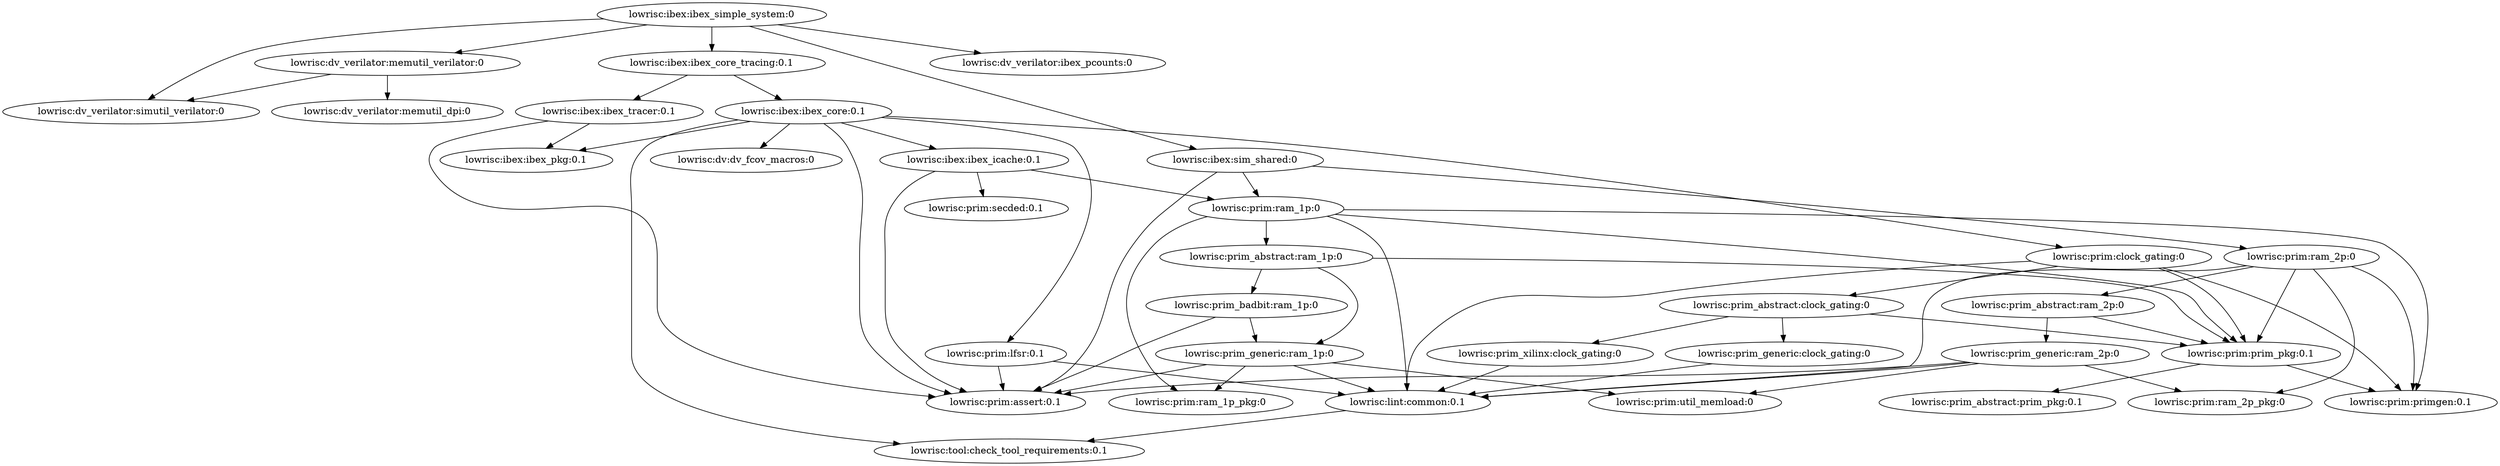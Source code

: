 digraph dependencies {
"lowrisc:ibex:ibex_simple_system:0"->"lowrisc:ibex:sim_shared:0"
"lowrisc:ibex:ibex_simple_system:0"->"lowrisc:dv_verilator:simutil_verilator:0"
"lowrisc:ibex:ibex_simple_system:0"->"lowrisc:dv_verilator:memutil_verilator:0"
"lowrisc:ibex:ibex_simple_system:0"->"lowrisc:ibex:ibex_core_tracing:0.1"
"lowrisc:ibex:ibex_simple_system:0"->"lowrisc:dv_verilator:ibex_pcounts:0"
"lowrisc:ibex:sim_shared:0"->"lowrisc:prim:assert:0.1"
"lowrisc:ibex:sim_shared:0"->"lowrisc:prim:ram_1p:0"
"lowrisc:ibex:sim_shared:0"->"lowrisc:prim:ram_2p:0"
"lowrisc:prim:ram_2p:0"->"lowrisc:prim:primgen:0.1"
"lowrisc:prim:ram_2p:0"->"lowrisc:lint:common:0.1"
"lowrisc:prim:ram_2p:0"->"lowrisc:prim_abstract:ram_2p:0"
"lowrisc:prim:ram_2p:0"->"lowrisc:prim:ram_2p_pkg:0"
"lowrisc:prim:ram_2p:0"->"lowrisc:prim:prim_pkg:0.1"
"lowrisc:prim_abstract:ram_2p:0"->"lowrisc:prim:prim_pkg:0.1"
"lowrisc:prim_abstract:ram_2p:0"->"lowrisc:prim_generic:ram_2p:0"
"lowrisc:prim_generic:ram_2p:0"->"lowrisc:prim:assert:0.1"
"lowrisc:prim_generic:ram_2p:0"->"lowrisc:prim:ram_2p_pkg:0"
"lowrisc:prim_generic:ram_2p:0"->"lowrisc:prim:util_memload:0"
"lowrisc:prim_generic:ram_2p:0"->"lowrisc:lint:common:0.1"
"lowrisc:prim:prim_pkg:0.1"->"lowrisc:prim:primgen:0.1"
"lowrisc:prim:prim_pkg:0.1"->"lowrisc:prim_abstract:prim_pkg:0.1"
"lowrisc:lint:common:0.1"->"lowrisc:tool:check_tool_requirements:0.1"
"lowrisc:prim:ram_1p:0"->"lowrisc:prim:primgen:0.1"
"lowrisc:prim:ram_1p:0"->"lowrisc:prim:ram_1p_pkg:0"
"lowrisc:prim:ram_1p:0"->"lowrisc:lint:common:0.1"
"lowrisc:prim:ram_1p:0"->"lowrisc:prim_abstract:ram_1p:0"
"lowrisc:prim:ram_1p:0"->"lowrisc:prim:prim_pkg:0.1"
"lowrisc:prim_abstract:ram_1p:0"->"lowrisc:prim_badbit:ram_1p:0"
"lowrisc:prim_abstract:ram_1p:0"->"lowrisc:prim:prim_pkg:0.1"
"lowrisc:prim_abstract:ram_1p:0"->"lowrisc:prim_generic:ram_1p:0"
"lowrisc:prim_badbit:ram_1p:0"->"lowrisc:prim:assert:0.1"
"lowrisc:prim_badbit:ram_1p:0"->"lowrisc:prim_generic:ram_1p:0"
"lowrisc:prim_generic:ram_1p:0"->"lowrisc:prim:assert:0.1"
"lowrisc:prim_generic:ram_1p:0"->"lowrisc:prim:ram_1p_pkg:0"
"lowrisc:prim_generic:ram_1p:0"->"lowrisc:prim:util_memload:0"
"lowrisc:prim_generic:ram_1p:0"->"lowrisc:lint:common:0.1"
"lowrisc:ibex:ibex_core_tracing:0.1"->"lowrisc:ibex:ibex_core:0.1"
"lowrisc:ibex:ibex_core_tracing:0.1"->"lowrisc:ibex:ibex_tracer:0.1"
"lowrisc:ibex:ibex_tracer:0.1"->"lowrisc:prim:assert:0.1"
"lowrisc:ibex:ibex_tracer:0.1"->"lowrisc:ibex:ibex_pkg:0.1"
"lowrisc:ibex:ibex_core:0.1"->"lowrisc:tool:check_tool_requirements:0.1"
"lowrisc:ibex:ibex_core:0.1"->"lowrisc:prim:clock_gating:0"
"lowrisc:ibex:ibex_core:0.1"->"lowrisc:prim:lfsr:0.1"
"lowrisc:ibex:ibex_core:0.1"->"lowrisc:prim:assert:0.1"
"lowrisc:ibex:ibex_core:0.1"->"lowrisc:ibex:ibex_pkg:0.1"
"lowrisc:ibex:ibex_core:0.1"->"lowrisc:ibex:ibex_icache:0.1"
"lowrisc:ibex:ibex_core:0.1"->"lowrisc:dv:dv_fcov_macros:0"
"lowrisc:ibex:ibex_icache:0.1"->"lowrisc:prim:assert:0.1"
"lowrisc:ibex:ibex_icache:0.1"->"lowrisc:prim:ram_1p:0"
"lowrisc:ibex:ibex_icache:0.1"->"lowrisc:prim:secded:0.1"
"lowrisc:prim:lfsr:0.1"->"lowrisc:prim:assert:0.1"
"lowrisc:prim:lfsr:0.1"->"lowrisc:lint:common:0.1"
"lowrisc:prim:clock_gating:0"->"lowrisc:prim:primgen:0.1"
"lowrisc:prim:clock_gating:0"->"lowrisc:prim:prim_pkg:0.1"
"lowrisc:prim:clock_gating:0"->"lowrisc:prim_abstract:clock_gating:0"
"lowrisc:prim:clock_gating:0"->"lowrisc:lint:common:0.1"
"lowrisc:prim_abstract:clock_gating:0"->"lowrisc:prim_xilinx:clock_gating:0"
"lowrisc:prim_abstract:clock_gating:0"->"lowrisc:prim:prim_pkg:0.1"
"lowrisc:prim_abstract:clock_gating:0"->"lowrisc:prim_generic:clock_gating:0"
"lowrisc:prim_generic:clock_gating:0"->"lowrisc:lint:common:0.1"
"lowrisc:prim_xilinx:clock_gating:0"->"lowrisc:lint:common:0.1"
"lowrisc:dv_verilator:memutil_verilator:0"->"lowrisc:dv_verilator:memutil_dpi:0"
"lowrisc:dv_verilator:memutil_verilator:0"->"lowrisc:dv_verilator:simutil_verilator:0"
}
